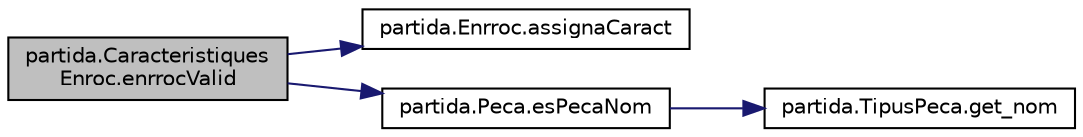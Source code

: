 digraph "partida.CaracteristiquesEnroc.enrrocValid"
{
 // LATEX_PDF_SIZE
  edge [fontname="Helvetica",fontsize="10",labelfontname="Helvetica",labelfontsize="10"];
  node [fontname="Helvetica",fontsize="10",shape=record];
  rankdir="LR";
  Node1 [label="partida.Caracteristiques\lEnroc.enrrocValid",height=0.2,width=0.4,color="black", fillcolor="grey75", style="filled", fontcolor="black",tooltip="Valida l'Enrroc."];
  Node1 -> Node2 [color="midnightblue",fontsize="10",style="solid",fontname="Helvetica"];
  Node2 [label="partida.Enrroc.assignaCaract",height=0.2,width=0.4,color="black", fillcolor="white", style="filled",URL="$classpartida_1_1_enrroc.html#a80e08d20860f3180273e0d75164d2be6",tooltip="Guarda les caracteristiques del enrroc."];
  Node1 -> Node3 [color="midnightblue",fontsize="10",style="solid",fontname="Helvetica"];
  Node3 [label="partida.Peca.esPecaNom",height=0.2,width=0.4,color="black", fillcolor="white", style="filled",URL="$classpartida_1_1_peca.html#a7cd12e2b9992a9f92d8bd5b4ace9f7ef",tooltip="Comparació del nom de dues Peces."];
  Node3 -> Node4 [color="midnightblue",fontsize="10",style="solid",fontname="Helvetica"];
  Node4 [label="partida.TipusPeca.get_nom",height=0.2,width=0.4,color="black", fillcolor="white", style="filled",URL="$classpartida_1_1_tipus_peca.html#a4d5a3d6a5f26c4167a4a7e2b4a9f0015",tooltip="Nom del tipus de Peça."];
}
